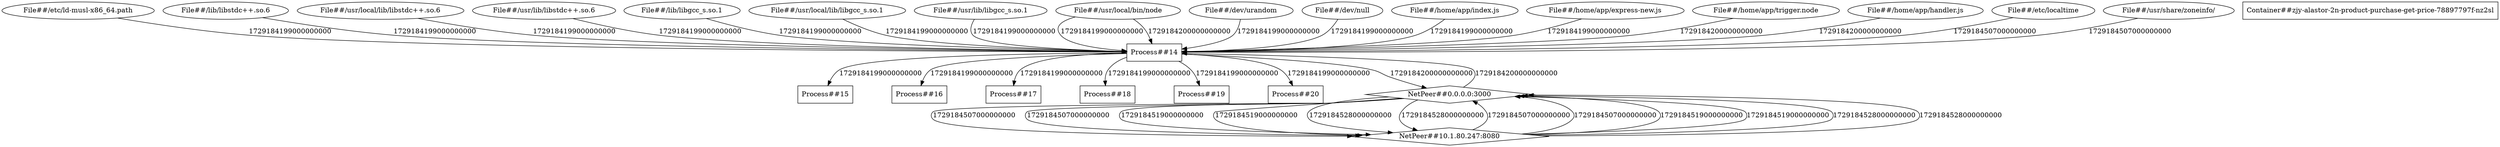 digraph G {
	"File##/etc/ld-musl-x86_64.path"->"Process##14"[ label="1729184199000000000" ];
	"File##/lib/libstdc++.so.6"->"Process##14"[ label="1729184199000000000" ];
	"File##/usr/local/lib/libstdc++.so.6"->"Process##14"[ label="1729184199000000000" ];
	"File##/usr/lib/libstdc++.so.6"->"Process##14"[ label="1729184199000000000" ];
	"File##/lib/libgcc_s.so.1"->"Process##14"[ label="1729184199000000000" ];
	"File##/usr/local/lib/libgcc_s.so.1"->"Process##14"[ label="1729184199000000000" ];
	"File##/usr/lib/libgcc_s.so.1"->"Process##14"[ label="1729184199000000000" ];
	"Process##14"->"Process##15"[ label="1729184199000000000" ];
	"Process##14"->"Process##16"[ label="1729184199000000000" ];
	"Process##14"->"Process##17"[ label="1729184199000000000" ];
	"Process##14"->"Process##18"[ label="1729184199000000000" ];
	"Process##14"->"Process##19"[ label="1729184199000000000" ];
	"File##/usr/local/bin/node"->"Process##14"[ label="1729184199000000000" ];
	"File##/dev/urandom"->"Process##14"[ label="1729184199000000000" ];
	"Process##14"->"Process##20"[ label="1729184199000000000" ];
	"File##/dev/null"->"Process##14"[ label="1729184199000000000" ];
	"File##/home/app/index.js"->"Process##14"[ label="1729184199000000000" ];
	"File##/home/app/express-new.js"->"Process##14"[ label="1729184199000000000" ];
	"File##/usr/local/bin/node"->"Process##14"[ label="1729184200000000000" ];
	"File##/home/app/trigger.node"->"Process##14"[ label="1729184200000000000" ];
	"File##/home/app/handler.js"->"Process##14"[ label="1729184200000000000" ];
	"Process##14"->"NetPeer##0.0.0.0:3000"[ label="1729184200000000000" ];
	"NetPeer##0.0.0.0:3000"->"Process##14"[ label="1729184200000000000" ];
	"NetPeer##0.0.0.0:3000"->"NetPeer##10.1.80.247:8080"[ label="1729184507000000000" ];
	"NetPeer##10.1.80.247:8080"->"NetPeer##0.0.0.0:3000"[ label="1729184507000000000" ];
	"NetPeer##0.0.0.0:3000"->"NetPeer##10.1.80.247:8080"[ label="1729184507000000000" ];
	"NetPeer##10.1.80.247:8080"->"NetPeer##0.0.0.0:3000"[ label="1729184507000000000" ];
	"File##/etc/localtime"->"Process##14"[ label="1729184507000000000" ];
	"File##/usr/share/zoneinfo/"->"Process##14"[ label="1729184507000000000" ];
	"NetPeer##0.0.0.0:3000"->"NetPeer##10.1.80.247:8080"[ label="1729184519000000000" ];
	"NetPeer##10.1.80.247:8080"->"NetPeer##0.0.0.0:3000"[ label="1729184519000000000" ];
	"NetPeer##0.0.0.0:3000"->"NetPeer##10.1.80.247:8080"[ label="1729184519000000000" ];
	"NetPeer##10.1.80.247:8080"->"NetPeer##0.0.0.0:3000"[ label="1729184519000000000" ];
	"NetPeer##0.0.0.0:3000"->"NetPeer##10.1.80.247:8080"[ label="1729184528000000000" ];
	"NetPeer##10.1.80.247:8080"->"NetPeer##0.0.0.0:3000"[ label="1729184528000000000" ];
	"NetPeer##0.0.0.0:3000"->"NetPeer##10.1.80.247:8080"[ label="1729184528000000000" ];
	"NetPeer##10.1.80.247:8080"->"NetPeer##0.0.0.0:3000"[ label="1729184528000000000" ];
	"Container##zjy-alastor-2n-product-purchase-get-price-78897797f-nz2sl" [ shape="box" ];
	"File##/dev/null" [ shape="ellipse" ];
	"File##/dev/urandom" [ shape="ellipse" ];
	"File##/etc/ld-musl-x86_64.path" [ shape="ellipse" ];
	"File##/etc/localtime" [ shape="ellipse" ];
	"File##/home/app/express-new.js" [ shape="ellipse" ];
	"File##/home/app/handler.js" [ shape="ellipse" ];
	"File##/home/app/index.js" [ shape="ellipse" ];
	"File##/home/app/trigger.node" [ shape="ellipse" ];
	"File##/lib/libgcc_s.so.1" [ shape="ellipse" ];
	"File##/lib/libstdc++.so.6" [ shape="ellipse" ];
	"File##/usr/lib/libgcc_s.so.1" [ shape="ellipse" ];
	"File##/usr/lib/libstdc++.so.6" [ shape="ellipse" ];
	"File##/usr/local/bin/node" [ shape="ellipse" ];
	"File##/usr/local/lib/libgcc_s.so.1" [ shape="ellipse" ];
	"File##/usr/local/lib/libstdc++.so.6" [ shape="ellipse" ];
	"File##/usr/share/zoneinfo/" [ shape="ellipse" ];
	"NetPeer##0.0.0.0:3000" [ shape="diamond" ];
	"NetPeer##10.1.80.247:8080" [ shape="diamond" ];
	"Process##14" [ shape="box" ];
	"Process##15" [ shape="box" ];
	"Process##16" [ shape="box" ];
	"Process##17" [ shape="box" ];
	"Process##18" [ shape="box" ];
	"Process##19" [ shape="box" ];
	"Process##20" [ shape="box" ];

}
